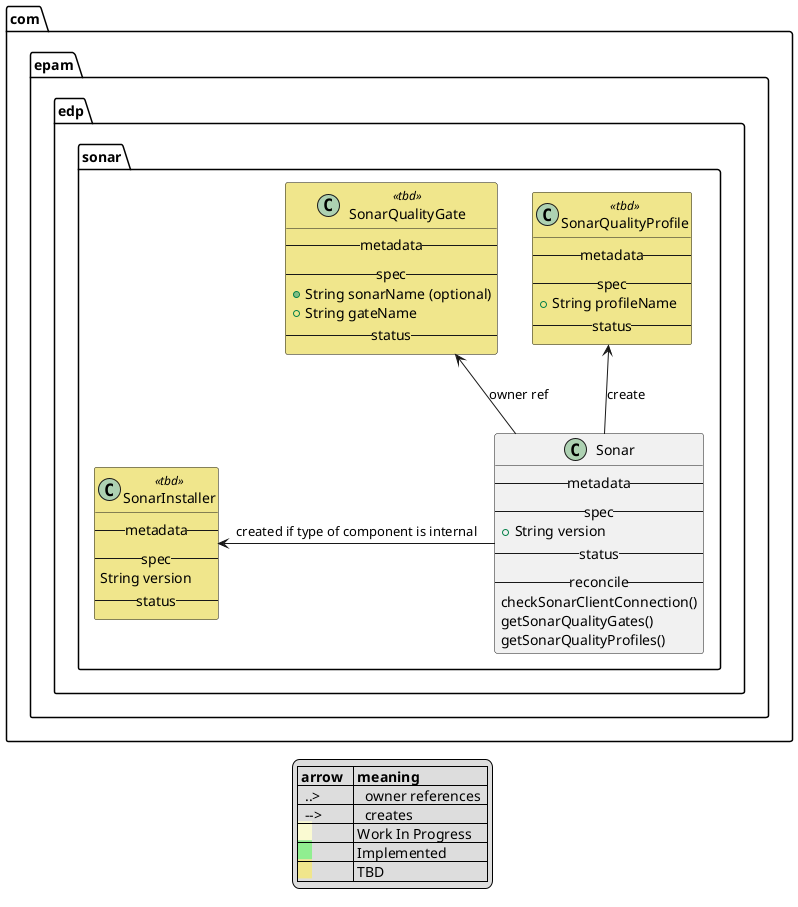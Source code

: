 @startuml

package com.epam.edp.sonar {
  class Sonar {
    -- metadata --
    -- spec --
    + String version
    -- status --
    -- reconcile --
    checkSonarClientConnection()
    getSonarQualityGates()
    getSonarQualityProfiles()
  }

  class SonarInstaller <<tbd>> {
  -- metadata --
  -- spec --
    String version
  -- status --
  }
  SonarInstaller <-r- Sonar : created if type of component is internal

  class SonarQualityProfile<<tbd>> {
    -- metadata --
    -- spec --
    + String profileName
    -- status --
  }
  SonarQualityProfile <-d- Sonar : create

  class SonarQualityGate<<tbd>> {
    -- metadata --
    -- spec --
    + String sonarName (optional)
    + String gateName
    -- status --
  }
  SonarQualityGate <-d-  Sonar : owner ref
}


legend
|= arrow   |= meaning|
|  ..>     |   owner references  |
|  -->     |   creates     |
|<back:LightGoldenRodYellow>    </back>| Work In Progress |
|<back:LightGreen>    </back>| Implemented |
|<back:Khaki>    </back>| TBD |
endlegend

skinparam class {
	backgroundColor<<impl>> LightGoldenRodYellow
	backgroundColor<<wip>> LightGreen
	backgroundColor<<tbd>> Khaki
}
@enduml